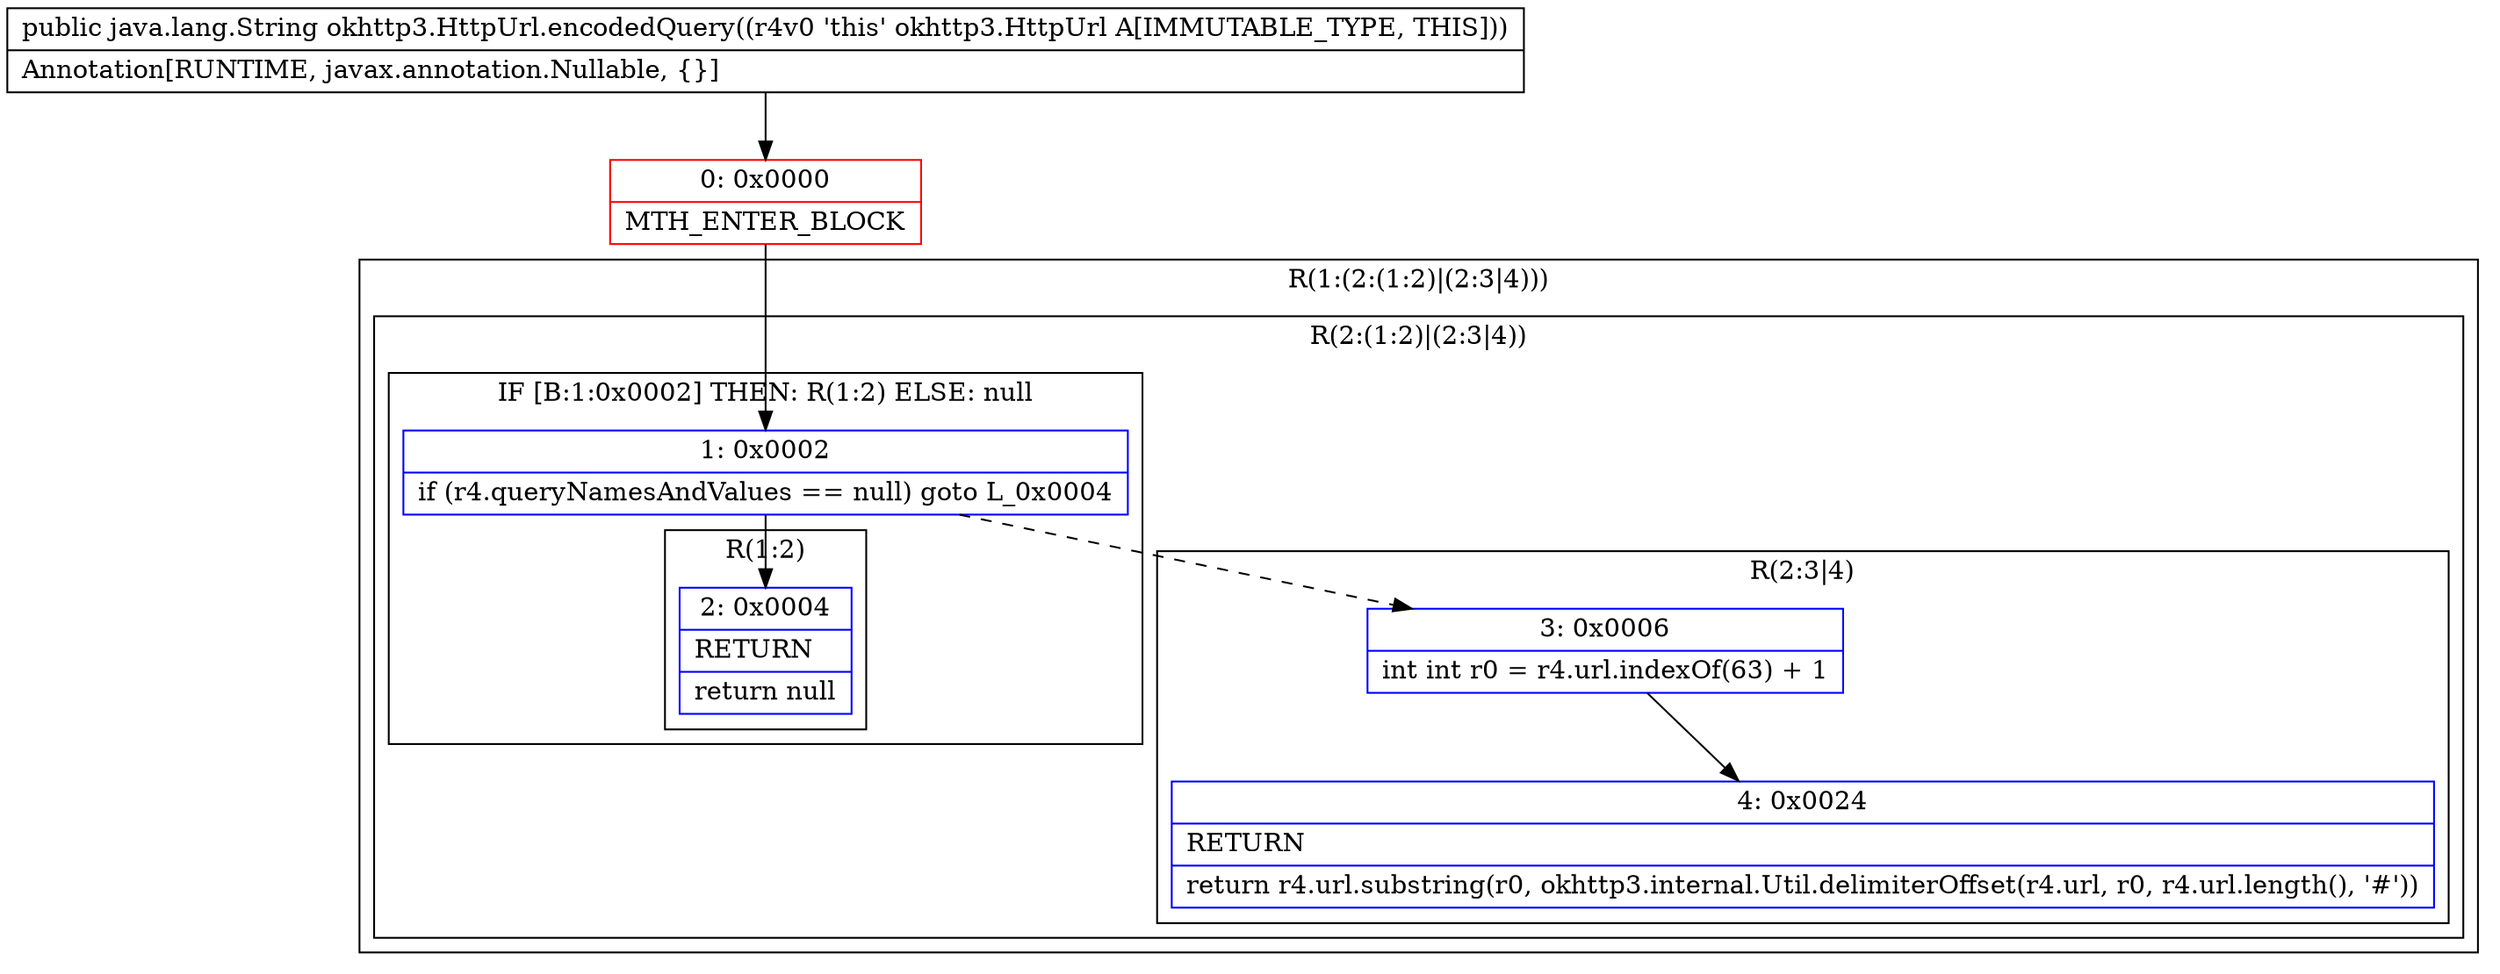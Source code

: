 digraph "CFG forokhttp3.HttpUrl.encodedQuery()Ljava\/lang\/String;" {
subgraph cluster_Region_1763599387 {
label = "R(1:(2:(1:2)|(2:3|4)))";
node [shape=record,color=blue];
subgraph cluster_Region_1790846386 {
label = "R(2:(1:2)|(2:3|4))";
node [shape=record,color=blue];
subgraph cluster_IfRegion_754227468 {
label = "IF [B:1:0x0002] THEN: R(1:2) ELSE: null";
node [shape=record,color=blue];
Node_1 [shape=record,label="{1\:\ 0x0002|if (r4.queryNamesAndValues == null) goto L_0x0004\l}"];
subgraph cluster_Region_859731336 {
label = "R(1:2)";
node [shape=record,color=blue];
Node_2 [shape=record,label="{2\:\ 0x0004|RETURN\l|return null\l}"];
}
}
subgraph cluster_Region_337365692 {
label = "R(2:3|4)";
node [shape=record,color=blue];
Node_3 [shape=record,label="{3\:\ 0x0006|int int r0 = r4.url.indexOf(63) + 1\l}"];
Node_4 [shape=record,label="{4\:\ 0x0024|RETURN\l|return r4.url.substring(r0, okhttp3.internal.Util.delimiterOffset(r4.url, r0, r4.url.length(), '#'))\l}"];
}
}
}
Node_0 [shape=record,color=red,label="{0\:\ 0x0000|MTH_ENTER_BLOCK\l}"];
MethodNode[shape=record,label="{public java.lang.String okhttp3.HttpUrl.encodedQuery((r4v0 'this' okhttp3.HttpUrl A[IMMUTABLE_TYPE, THIS]))  | Annotation[RUNTIME, javax.annotation.Nullable, \{\}]\l}"];
MethodNode -> Node_0;
Node_1 -> Node_2;
Node_1 -> Node_3[style=dashed];
Node_3 -> Node_4;
Node_0 -> Node_1;
}

